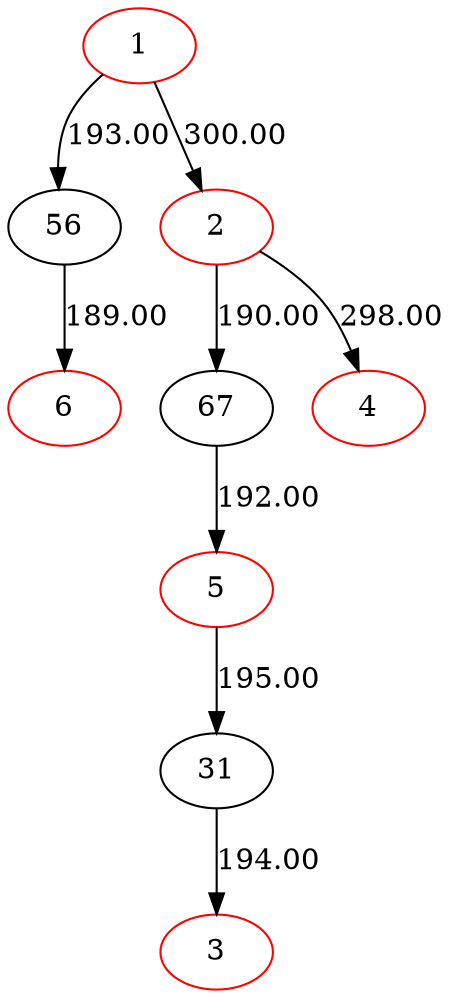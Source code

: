 digraph {
1[color=red]
56[color=black]
6[color=red]
56->6[label=189.00]
1->56[label=193.00]
2[color=red]
67[color=black]
5[color=red]
31[color=black]
3[color=red]
31->3[label=194.00]
5->31[label=195.00]
67->5[label=192.00]
2->67[label=190.00]
4[color=red]
2->4[label=298.00]
1->2[label=300.00]
}